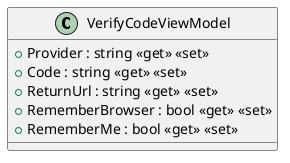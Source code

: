 @startuml
class VerifyCodeViewModel {
    + Provider : string <<get>> <<set>>
    + Code : string <<get>> <<set>>
    + ReturnUrl : string <<get>> <<set>>
    + RememberBrowser : bool <<get>> <<set>>
    + RememberMe : bool <<get>> <<set>>
}
@enduml
